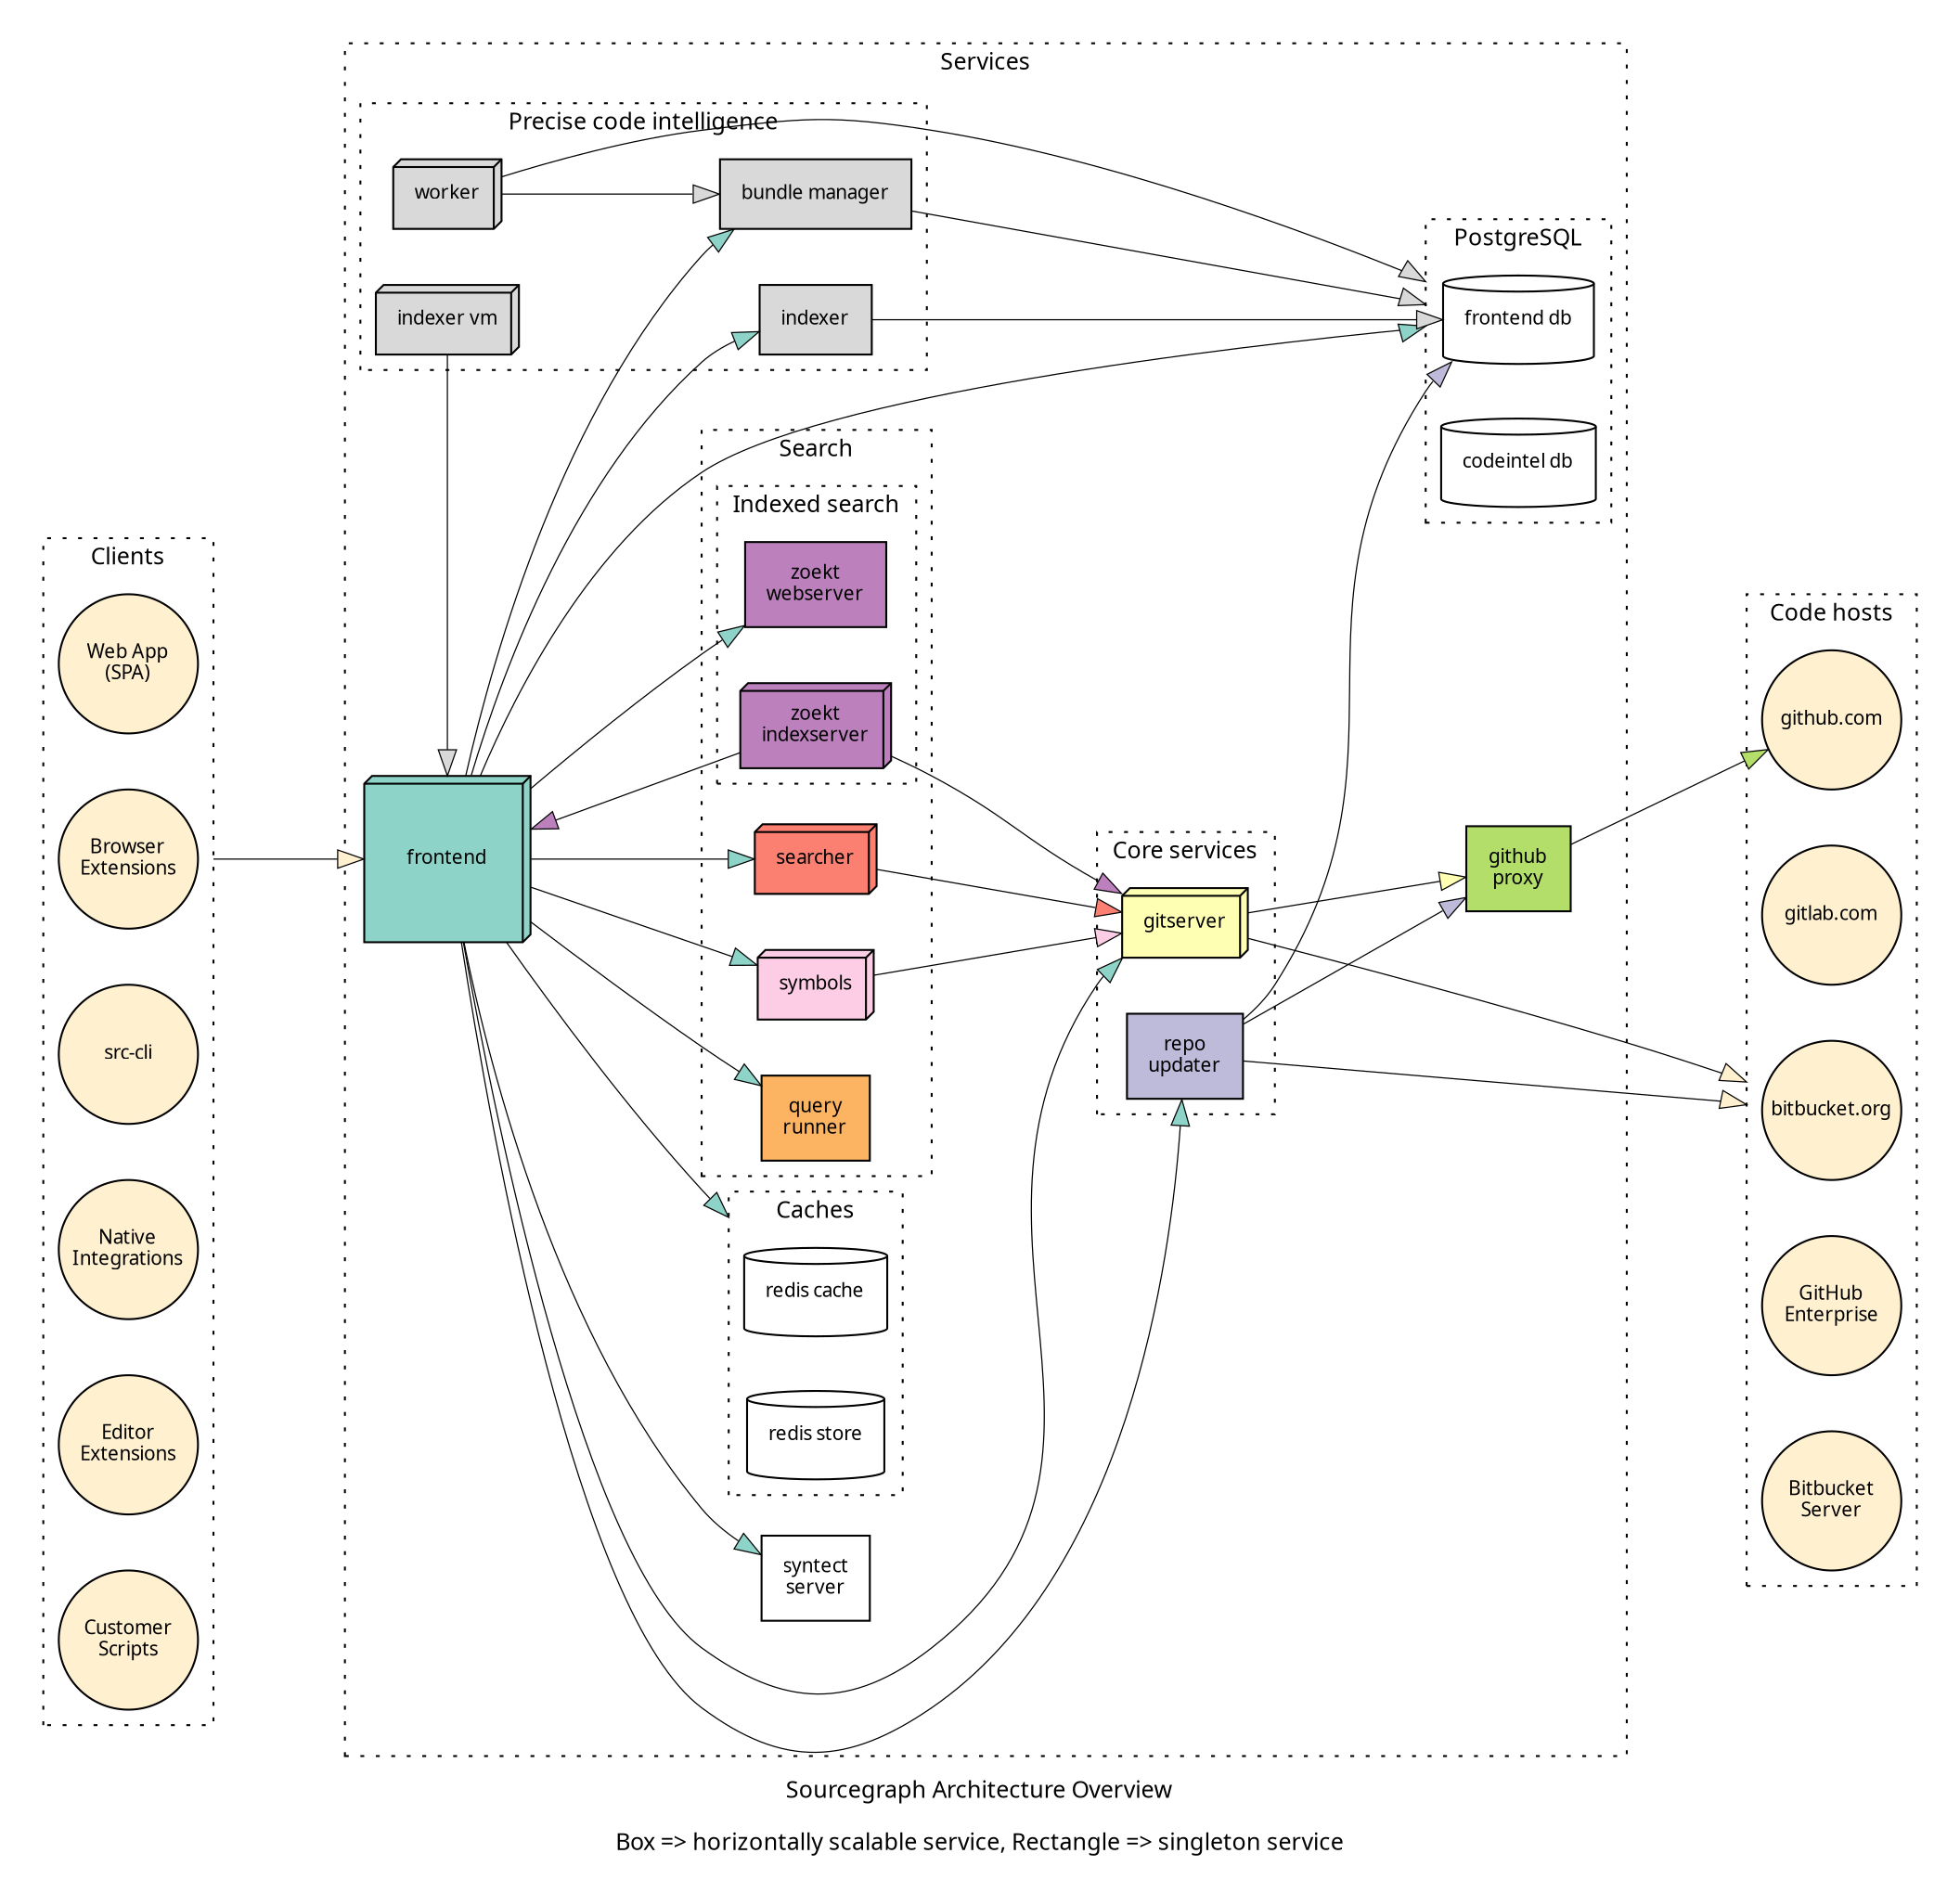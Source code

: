digraph architecture {
    label="Sourcegraph Architecture Overview\n\nBox => horizontally scalable service, Rectangle => singleton service"
    rankdir=LR
    ratio=fill
    ranksep=1.2
    nodesep=0.4
    compound=true
    stylesheet="/assets/architecture.css"

    graph [
        fontname="Iosevka"
        fontsize=12
        pad=0.2
    ]

    node [
        colorscheme="set312"
        style="filled"
        fillcolor="white"
        shape="rectangle"
        fontname="Iosevka"
        fontsize=10
        margin=0.15
        target="_blank"
    ]

    edge [
        colorscheme="set312"
        penwidth=0.6
        arrowtail=invis
        arrowsize=1.35
    ]

    subgraph cluster_clients {
        label="Clients"
        graph [style="dotted"]
        node [
            shape="circle"
            fixedsize="true"
            width="1"
            fillcolor="#fff0d0"
        ]

        web_app [label="Web App\n(SPA)" URL="https://github.com/sourcegraph/sourcegraph/tree/main/client/web"]
        browser_ext [label="Browser\nExtensions" URL="https://github.com/sourcegraph/sourcegraph/tree/main/client/browser/"]
        src_cli [label="src-cli" URL="https://github.com/sourcegraph/src-cli"]
        native_integrations [label="Native\nIntegrations"]
        editor_ext [label="Editor\nExtensions"]
        customer_scripts [label="Customer\nScripts"]
    }

    subgraph cluster_services {
        label="Services"
        graph [style="dotted"]

    syntect_server [
        label="syntect\nserver"
        URL="https://github.com/sourcegraph/syntect_server"
    ]

        frontend [
            fixedsize=true
            width=1.2
            height=1.2
            shape="box3d"
            label="frontend"
            fillcolor="1"
            URL="https://github.com/sourcegraph/sourcegraph/tree/master/cmd/frontend"
        ]

        subgraph cluster_search {
            label="Search"
            graph [style="dotted"]
            node [fillcolor="10"]

            searcher [
                label="searcher"
                fillcolor="4"
                shape="box3d"
                URL="https://github.com/sourcegraph/sourcegraph/tree/master/cmd/searcher"
            ]
            symbols [
                label="symbols"
                fillcolor="8"
                shape="box3d"
                URL="https://github.com/sourcegraph/sourcegraph/tree/master/cmd/symbols"
            ]
            query_runner [
                label="query\nrunner"
                fillcolor="6"
                URL="https://github.com/sourcegraph/sourcegraph/tree/master/cmd/query-runner"
            ]

            subgraph cluster_zoekt {
                label="Indexed search"
                graph [style="dotted"]
                node [fillcolor="10"]

                zoekt_webserver [
                    label="zoekt\nwebserver"
                    URL="https://github.com/sourcegraph/zoekt/tree/master/cmd/zoekt-webserver"
                ]
                zoekt_indexserver [
                    label="zoekt\nindexserver"
                    shape="box3d"
                    URL="https://github.com/sourcegraph/zoekt/tree/master/cmd/zoekt-sourcegraph-indexserver"
                ]
            }
        }

        subgraph cluster_core_services {
            label="Core services"
            graph [style="dotted"]

            gitserver [
                label="gitserver"
                fillcolor="2"
                shape="box3d"
                URL="https://github.com/sourcegraph/sourcegraph/tree/master/cmd/gitserver"
            ]

            repo_updater [
                label="repo\nupdater"
                fillcolor="3"
                URL="https://github.com/sourcegraph/sourcegraph/tree/master/cmd/repo-updater"
            ]
        }


        subgraph cluster_precise_code_intel {
            label="Precise code intelligence"
            graph [style="dotted"]
            node [fillcolor="9"]

            bundle_manager [
                label="bundle manager"
                URL="https://github.com/sourcegraph/sourcegraph/tree/master/enterprise/cmd/precise-code-intel-bundle-manager"
            ]
            worker [
                label="worker"
                shape="box3d"
                URL="https://github.com/sourcegraph/sourcegraph/tree/master/enterprise/cmd/precise-code-intel-worker"
            ]
            indexer [
                label="indexer"
                URL="https://github.com/sourcegraph/sourcegraph/tree/master/enterprise/cmd/precise-code-intel-indexer"
            ]
            indexer_vm [
                label="indexer vm"
                shape="box3d"
                URL="https://github.com/sourcegraph/sourcegraph/tree/master/enterprise/cmd/precise-code-intel-indexer-vm"
            ]
        }

        github_proxy [
            label="github\nproxy"
            fillcolor="7"
            URL="https://github.com/sourcegraph/sourcegraph/tree/master/cmd/github-proxy"
        ]

        subgraph cluster_databases {
            label="PostgreSQL"
            graph [style="dotted"]
            node [shape="cylinder"]

            postgres [label="frontend db"]
            codeintel_db [label="codeintel db"]
        }

        subgraph cluster_caches {
            label="Caches"
            graph [style="dotted"]
            node [shape="cylinder"]

            redis_cache [label="redis cache"]
            redis_store [label="redis store"]
        }
    }

    subgraph cluster_codehosts {
        label="Code hosts"
        graph [style="dotted"]
        node  [
            shape="circle"
            fixedsize="true"
            width="1"
            fillcolor="#fff0d0"
        ]

        github_dot_com [label="github.com"]
        gitlab_dot_com [label="gitlab.com"]
        bitbucket_cloud [label="bitbucket.org"]
        github_enterprise [label="GitHub\nEnterprise"]
        bitbucket_server [label="Bitbucket\nServer"]
    }

    browser_ext -> frontend[ltail=cluster_clients, fillcolor="#fff0d0"]
    frontend -> {postgres} [lhead=cluster_databases, fillcolor="1"]
    frontend -> {searcher, symbols, query_runner, bundle_manager, indexer, gitserver, repo_updater, zoekt_webserver, syntect_server} [fillcolor="1"]
    frontend -> {redis_cache} [lhead=cluster_caches, fillcolor="1"]
    searcher -> gitserver [fillcolor="4"]
    symbols -> gitserver [fillcolor="8"]
    zoekt_indexserver -> {frontend, gitserver} [fillcolor="10"]
    bundle_manager -> {postgres} [lhead=cluster_databases, fillcolor="9"]
    worker -> {postgres} [lhead=cluster_databases, fillcolor="9"]
    worker -> {bundle_manager} [fillcolor="9"]
    indexer -> postgres [fillcolor="9"]
    indexer_vm -> frontend [fillcolor="9"]
    gitserver -> {github_proxy} [fillcolor="2"]
    gitserver -> {bitbucket_cloud} [lhead=cluster_codehosts, fillcolor="#fff0d0"]
    repo_updater -> {postgres, github_proxy} [fillcolor="3"]
    repo_updater -> {bitbucket_cloud} [lhead=cluster_codehosts, fillcolor="#fff0d0"]
    github_proxy -> github_dot_com [fillcolor="7"]

    /* Layout hints */
    edge[style="invis"] indexer_vm -> indexer
}
